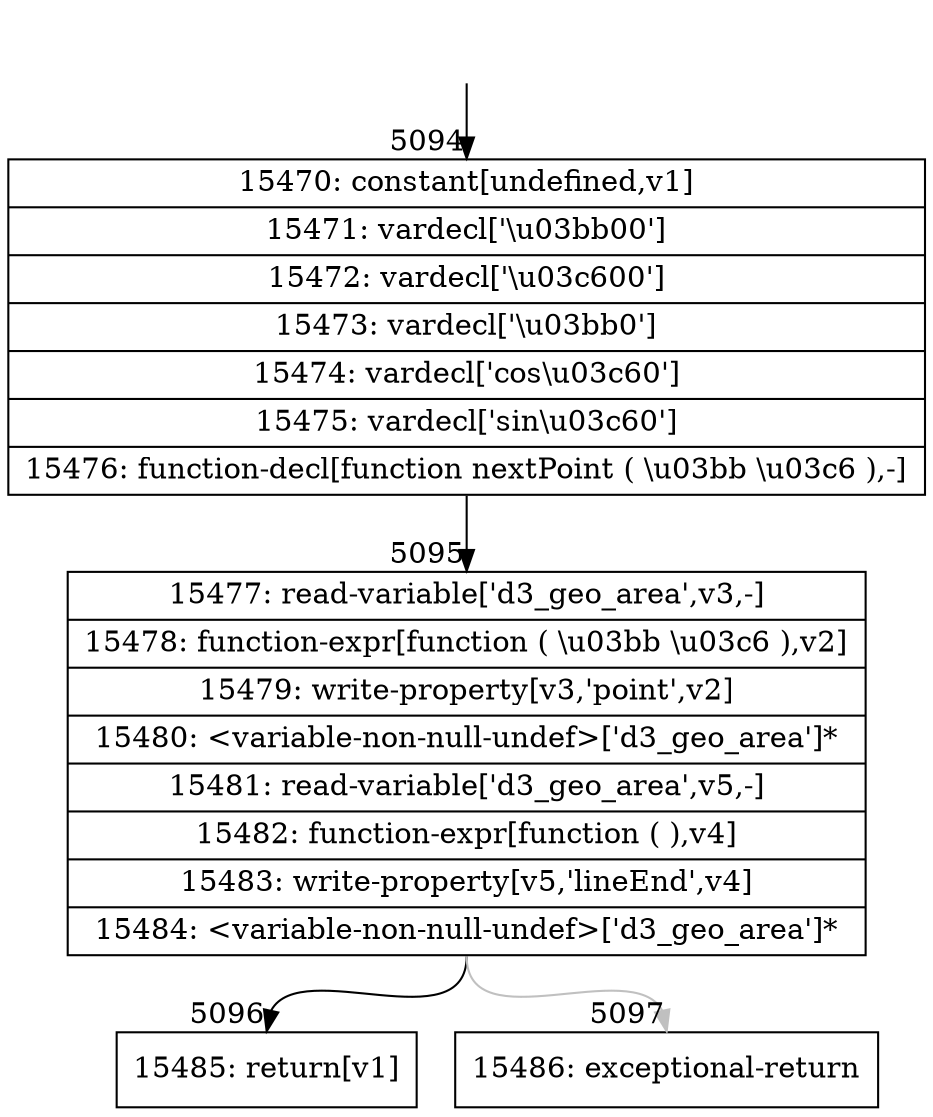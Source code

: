 digraph {
rankdir="TD"
BB_entry485[shape=none,label=""];
BB_entry485 -> BB5094 [tailport=s, headport=n, headlabel="    5094"]
BB5094 [shape=record label="{15470: constant[undefined,v1]|15471: vardecl['\\u03bb00']|15472: vardecl['\\u03c600']|15473: vardecl['\\u03bb0']|15474: vardecl['cos\\u03c60']|15475: vardecl['sin\\u03c60']|15476: function-decl[function nextPoint ( \\u03bb \\u03c6 ),-]}" ] 
BB5094 -> BB5095 [tailport=s, headport=n, headlabel="      5095"]
BB5095 [shape=record label="{15477: read-variable['d3_geo_area',v3,-]|15478: function-expr[function ( \\u03bb \\u03c6 ),v2]|15479: write-property[v3,'point',v2]|15480: \<variable-non-null-undef\>['d3_geo_area']*|15481: read-variable['d3_geo_area',v5,-]|15482: function-expr[function ( ),v4]|15483: write-property[v5,'lineEnd',v4]|15484: \<variable-non-null-undef\>['d3_geo_area']*}" ] 
BB5095 -> BB5096 [tailport=s, headport=n, headlabel="      5096"]
BB5095 -> BB5097 [tailport=s, headport=n, color=gray, headlabel="      5097"]
BB5096 [shape=record label="{15485: return[v1]}" ] 
BB5097 [shape=record label="{15486: exceptional-return}" ] 
//#$~ 2967
}
